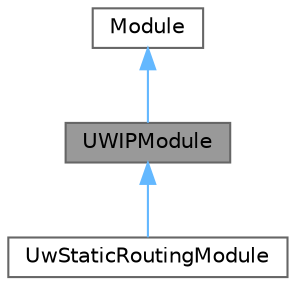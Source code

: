 digraph "UWIPModule"
{
 // LATEX_PDF_SIZE
  bgcolor="transparent";
  edge [fontname=Helvetica,fontsize=10,labelfontname=Helvetica,labelfontsize=10];
  node [fontname=Helvetica,fontsize=10,shape=box,height=0.2,width=0.4];
  Node1 [id="Node000001",label="UWIPModule",height=0.2,width=0.4,color="gray40", fillcolor="grey60", style="filled", fontcolor="black",tooltip="UWIPModule class is used to define the Internet Protocol (IP) layer of a node."];
  Node2 -> Node1 [id="edge1_Node000001_Node000002",dir="back",color="steelblue1",style="solid",tooltip=" "];
  Node2 [id="Node000002",label="Module",height=0.2,width=0.4,color="gray40", fillcolor="white", style="filled",tooltip=" "];
  Node1 -> Node3 [id="edge2_Node000001_Node000003",dir="back",color="steelblue1",style="solid",tooltip=" "];
  Node3 [id="Node000003",label="UwStaticRoutingModule",height=0.2,width=0.4,color="gray40", fillcolor="white", style="filled",URL="$classUwStaticRoutingModule.html",tooltip="UwStaticRoutingModule class implements basic routing functionalities."];
}
